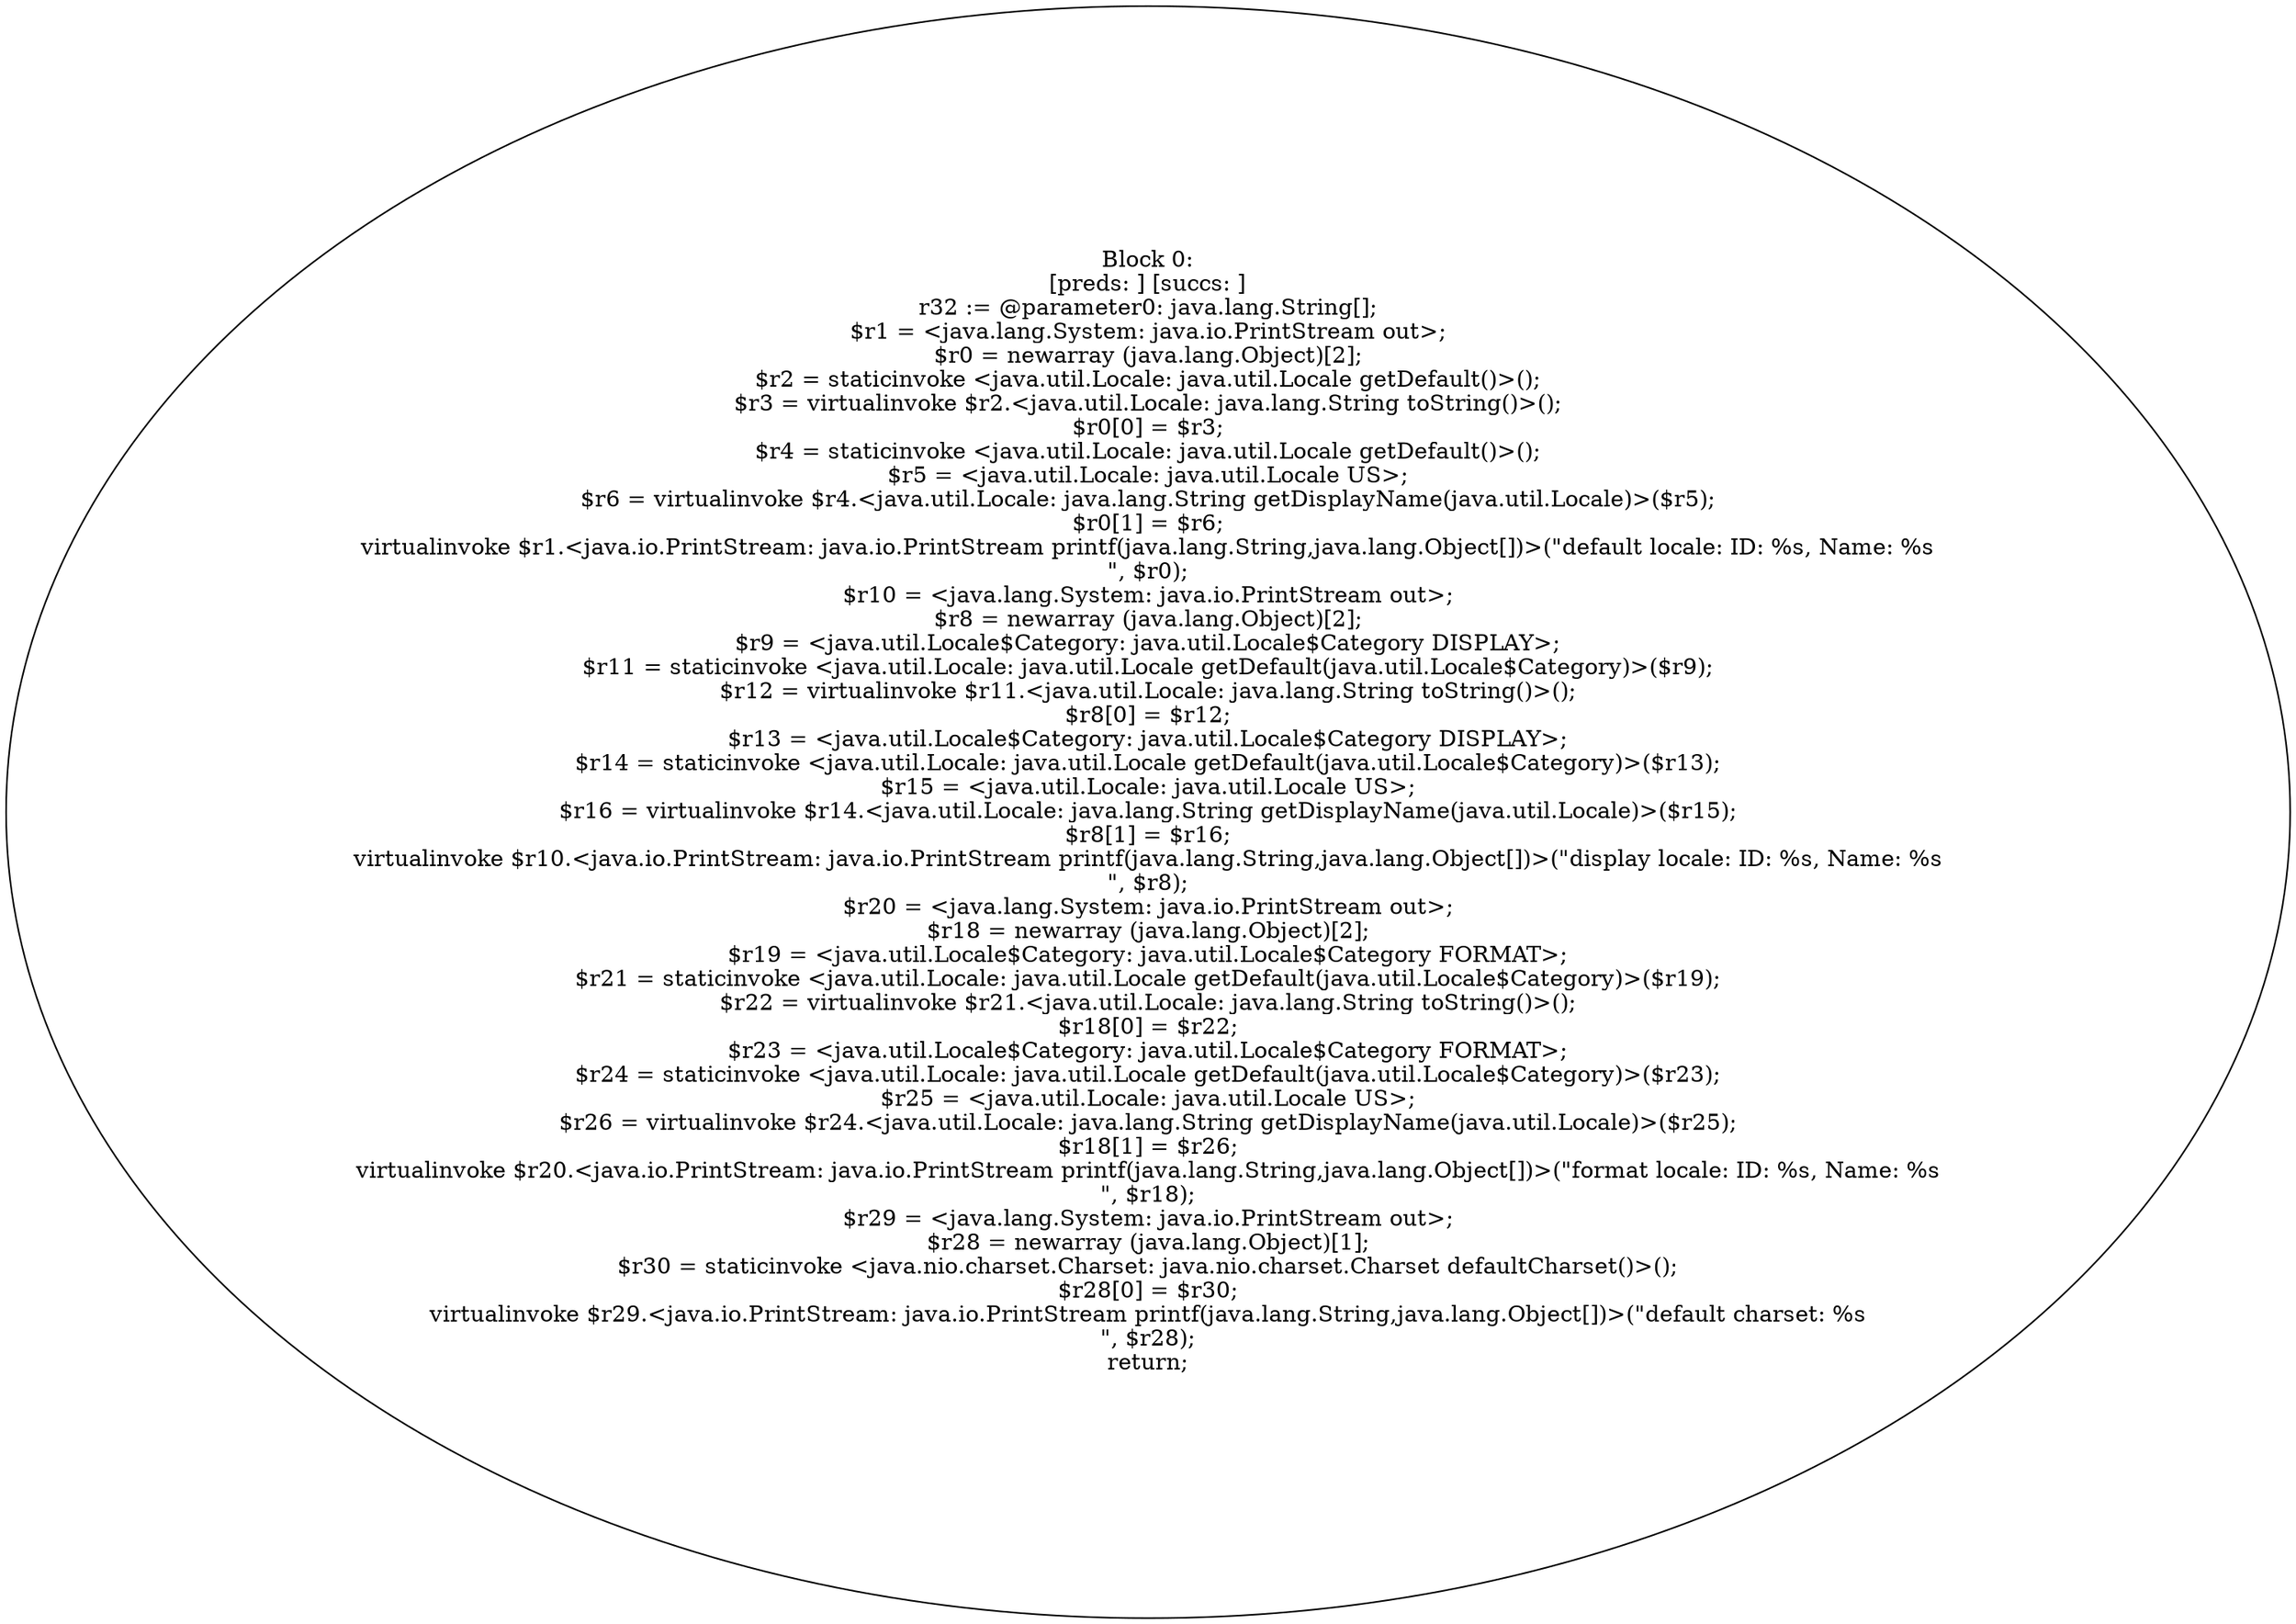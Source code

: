 digraph "unitGraph" {
    "Block 0:
[preds: ] [succs: ]
r32 := @parameter0: java.lang.String[];
$r1 = <java.lang.System: java.io.PrintStream out>;
$r0 = newarray (java.lang.Object)[2];
$r2 = staticinvoke <java.util.Locale: java.util.Locale getDefault()>();
$r3 = virtualinvoke $r2.<java.util.Locale: java.lang.String toString()>();
$r0[0] = $r3;
$r4 = staticinvoke <java.util.Locale: java.util.Locale getDefault()>();
$r5 = <java.util.Locale: java.util.Locale US>;
$r6 = virtualinvoke $r4.<java.util.Locale: java.lang.String getDisplayName(java.util.Locale)>($r5);
$r0[1] = $r6;
virtualinvoke $r1.<java.io.PrintStream: java.io.PrintStream printf(java.lang.String,java.lang.Object[])>(\"default locale: ID: %s, Name: %s\n\", $r0);
$r10 = <java.lang.System: java.io.PrintStream out>;
$r8 = newarray (java.lang.Object)[2];
$r9 = <java.util.Locale$Category: java.util.Locale$Category DISPLAY>;
$r11 = staticinvoke <java.util.Locale: java.util.Locale getDefault(java.util.Locale$Category)>($r9);
$r12 = virtualinvoke $r11.<java.util.Locale: java.lang.String toString()>();
$r8[0] = $r12;
$r13 = <java.util.Locale$Category: java.util.Locale$Category DISPLAY>;
$r14 = staticinvoke <java.util.Locale: java.util.Locale getDefault(java.util.Locale$Category)>($r13);
$r15 = <java.util.Locale: java.util.Locale US>;
$r16 = virtualinvoke $r14.<java.util.Locale: java.lang.String getDisplayName(java.util.Locale)>($r15);
$r8[1] = $r16;
virtualinvoke $r10.<java.io.PrintStream: java.io.PrintStream printf(java.lang.String,java.lang.Object[])>(\"display locale: ID: %s, Name: %s\n\", $r8);
$r20 = <java.lang.System: java.io.PrintStream out>;
$r18 = newarray (java.lang.Object)[2];
$r19 = <java.util.Locale$Category: java.util.Locale$Category FORMAT>;
$r21 = staticinvoke <java.util.Locale: java.util.Locale getDefault(java.util.Locale$Category)>($r19);
$r22 = virtualinvoke $r21.<java.util.Locale: java.lang.String toString()>();
$r18[0] = $r22;
$r23 = <java.util.Locale$Category: java.util.Locale$Category FORMAT>;
$r24 = staticinvoke <java.util.Locale: java.util.Locale getDefault(java.util.Locale$Category)>($r23);
$r25 = <java.util.Locale: java.util.Locale US>;
$r26 = virtualinvoke $r24.<java.util.Locale: java.lang.String getDisplayName(java.util.Locale)>($r25);
$r18[1] = $r26;
virtualinvoke $r20.<java.io.PrintStream: java.io.PrintStream printf(java.lang.String,java.lang.Object[])>(\"format locale: ID: %s, Name: %s\n\", $r18);
$r29 = <java.lang.System: java.io.PrintStream out>;
$r28 = newarray (java.lang.Object)[1];
$r30 = staticinvoke <java.nio.charset.Charset: java.nio.charset.Charset defaultCharset()>();
$r28[0] = $r30;
virtualinvoke $r29.<java.io.PrintStream: java.io.PrintStream printf(java.lang.String,java.lang.Object[])>(\"default charset: %s\n\", $r28);
return;
"
}
